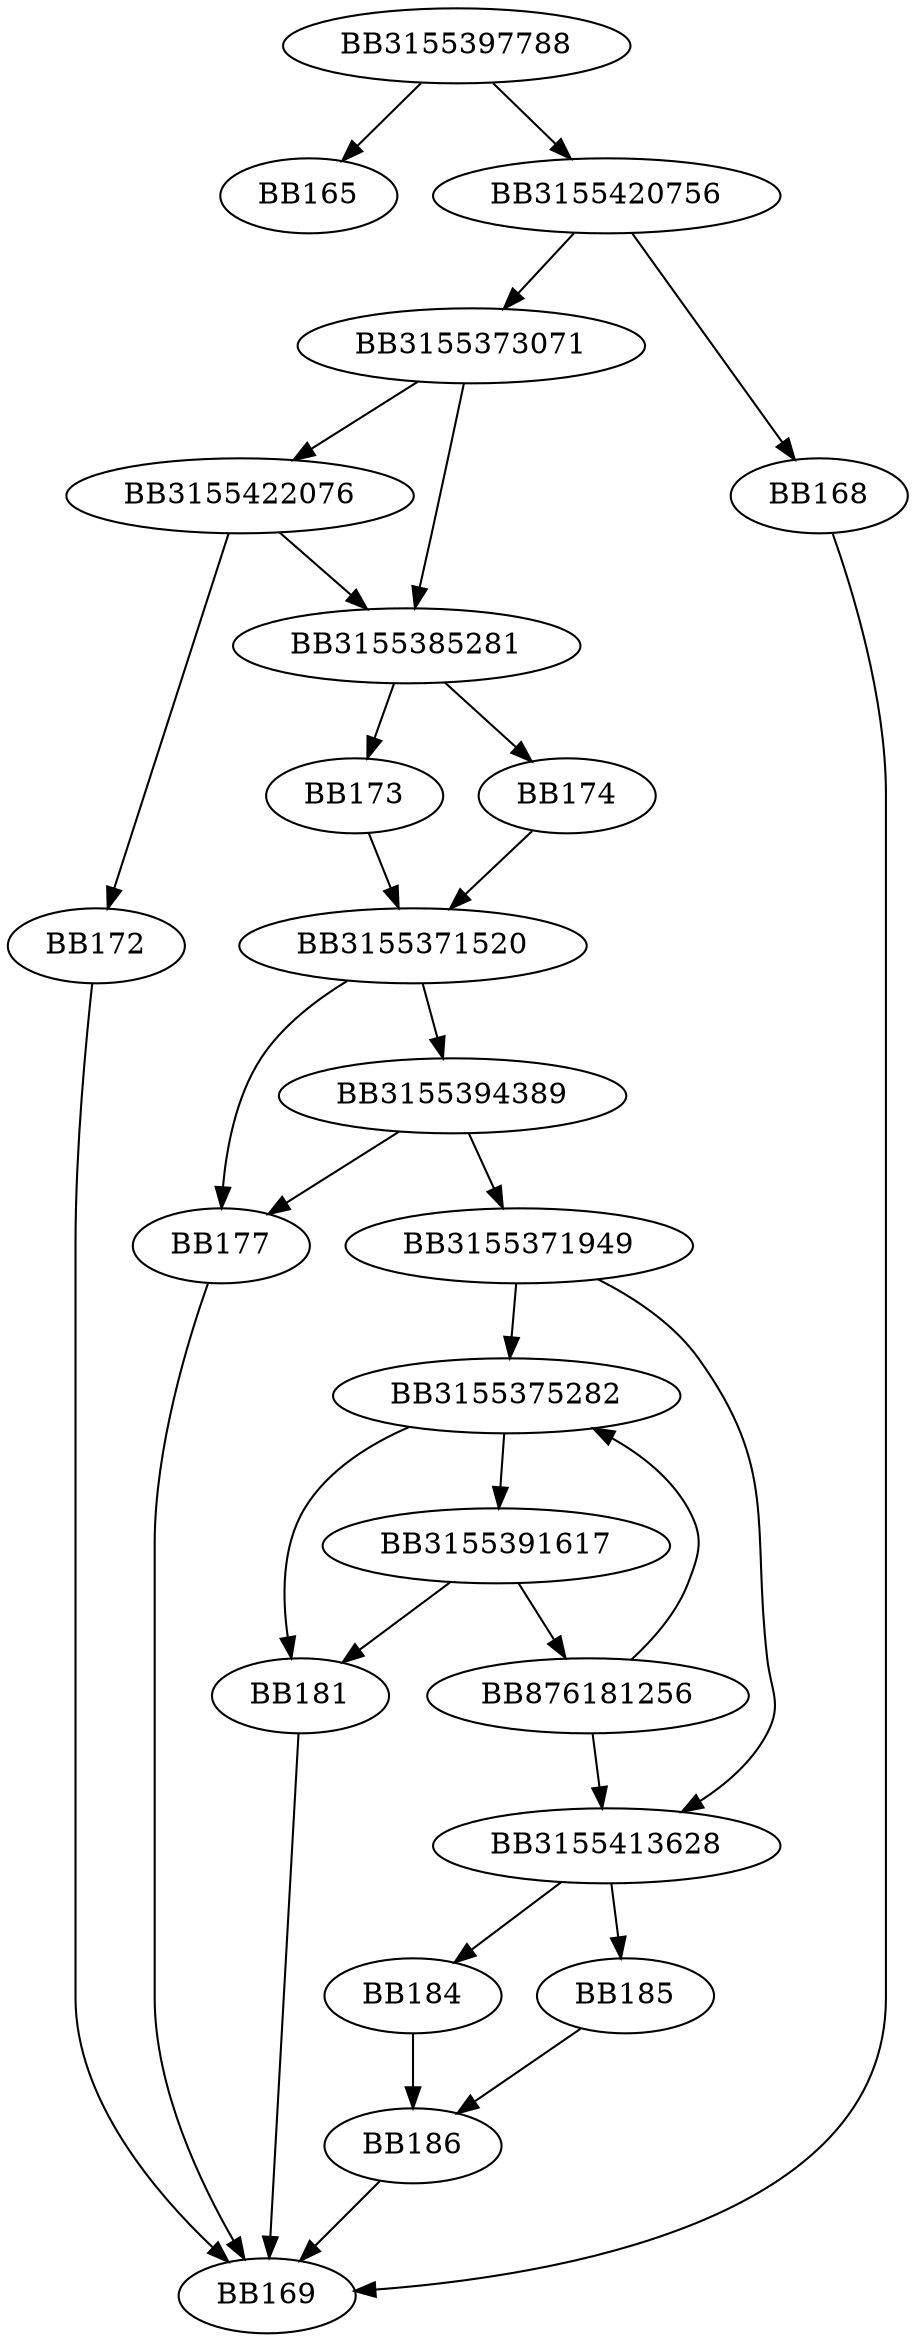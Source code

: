 digraph G{
	BB3155397788->BB165;
	BB3155397788->BB3155420756;
	BB3155420756->BB3155373071;
	BB3155420756->BB168;
	BB168->BB169;
	BB3155373071->BB3155385281;
	BB3155373071->BB3155422076;
	BB3155422076->BB3155385281;
	BB3155422076->BB172;
	BB172->BB169;
	BB3155385281->BB173;
	BB3155385281->BB174;
	BB173->BB3155371520;
	BB174->BB3155371520;
	BB3155371520->BB3155394389;
	BB3155371520->BB177;
	BB3155394389->BB177;
	BB3155394389->BB3155371949;
	BB177->BB169;
	BB3155371949->BB3155413628;
	BB3155371949->BB3155375282;
	BB3155375282->BB181;
	BB3155375282->BB3155391617;
	BB3155391617->BB181;
	BB3155391617->BB876181256;
	BB181->BB169;
	BB876181256->BB3155375282;
	BB876181256->BB3155413628;
	BB3155413628->BB184;
	BB3155413628->BB185;
	BB185->BB186;
	BB184->BB186;
	BB186->BB169;
}
